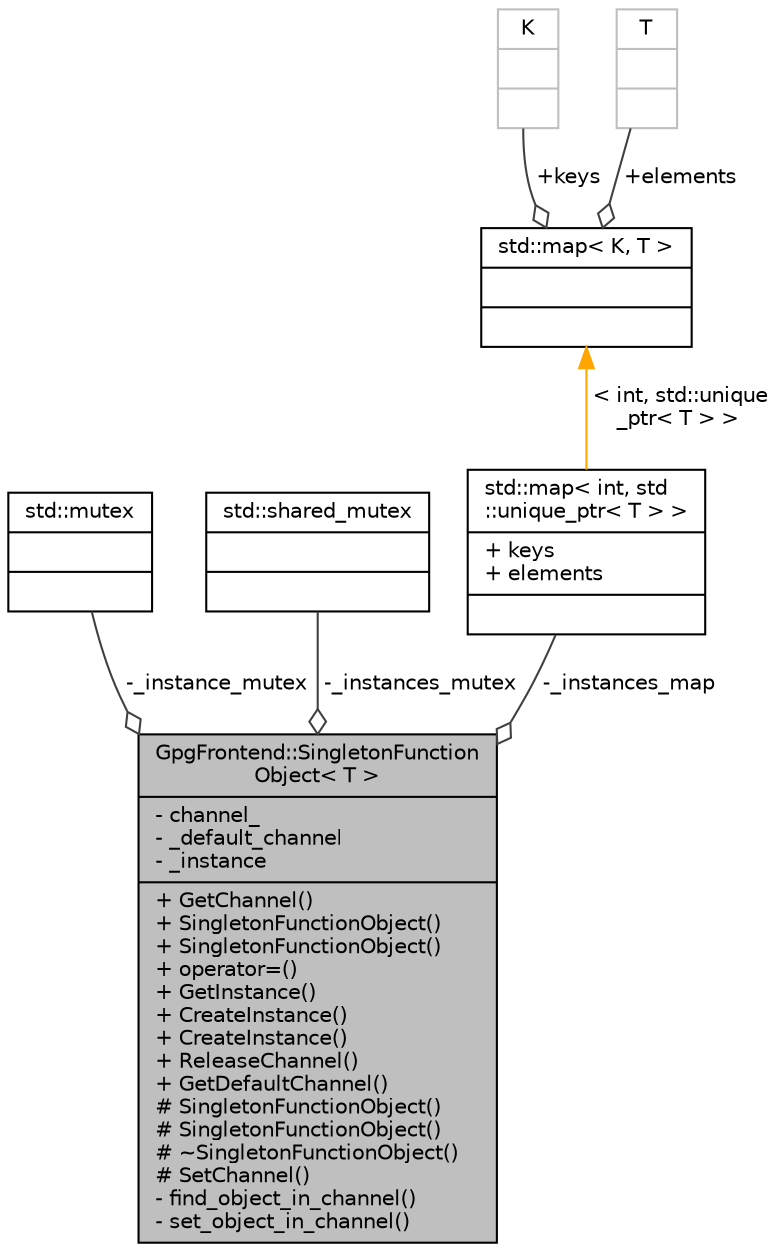 digraph "GpgFrontend::SingletonFunctionObject&lt; T &gt;"
{
 // INTERACTIVE_SVG=YES
 // LATEX_PDF_SIZE
  edge [fontname="Helvetica",fontsize="10",labelfontname="Helvetica",labelfontsize="10"];
  node [fontname="Helvetica",fontsize="10",shape=record];
  Node1 [label="{GpgFrontend::SingletonFunction\lObject\< T \>\n|- channel_\l- _default_channel\l- _instance\l|+ GetChannel()\l+ SingletonFunctionObject()\l+ SingletonFunctionObject()\l+ operator=()\l+ GetInstance()\l+ CreateInstance()\l+ CreateInstance()\l+ ReleaseChannel()\l+ GetDefaultChannel()\l# SingletonFunctionObject()\l# SingletonFunctionObject()\l# ~SingletonFunctionObject()\l# SetChannel()\l- find_object_in_channel()\l- set_object_in_channel()\l}",height=0.2,width=0.4,color="black", fillcolor="grey75", style="filled", fontcolor="black",tooltip=" "];
  Node2 -> Node1 [color="grey25",fontsize="10",style="solid",label=" -_instance_mutex" ,arrowhead="odiamond"];
  Node2 [label="{std::mutex\n||}",height=0.2,width=0.4,color="black", fillcolor="white", style="filled",tooltip=" "];
  Node3 -> Node1 [color="grey25",fontsize="10",style="solid",label=" -_instances_mutex" ,arrowhead="odiamond"];
  Node3 [label="{std::shared_mutex\n||}",height=0.2,width=0.4,color="black", fillcolor="white", style="filled",tooltip=" "];
  Node4 -> Node1 [color="grey25",fontsize="10",style="solid",label=" -_instances_map" ,arrowhead="odiamond"];
  Node4 [label="{std::map\< int, std\l::unique_ptr\< T \> \>\n|+ keys\l+ elements\l|}",height=0.2,width=0.4,color="black", fillcolor="white", style="filled",tooltip=" "];
  Node5 -> Node4 [dir="back",color="orange",fontsize="10",style="solid",label=" \< int, std::unique\l_ptr\< T \> \>" ];
  Node5 [label="{std::map\< K, T \>\n||}",height=0.2,width=0.4,color="black", fillcolor="white", style="filled",tooltip=" "];
  Node6 -> Node5 [color="grey25",fontsize="10",style="solid",label=" +keys" ,arrowhead="odiamond"];
  Node6 [label="{K\n||}",height=0.2,width=0.4,color="grey75", fillcolor="white", style="filled",tooltip=" "];
  Node7 -> Node5 [color="grey25",fontsize="10",style="solid",label=" +elements" ,arrowhead="odiamond"];
  Node7 [label="{T\n||}",height=0.2,width=0.4,color="grey75", fillcolor="white", style="filled",tooltip=" "];
}
